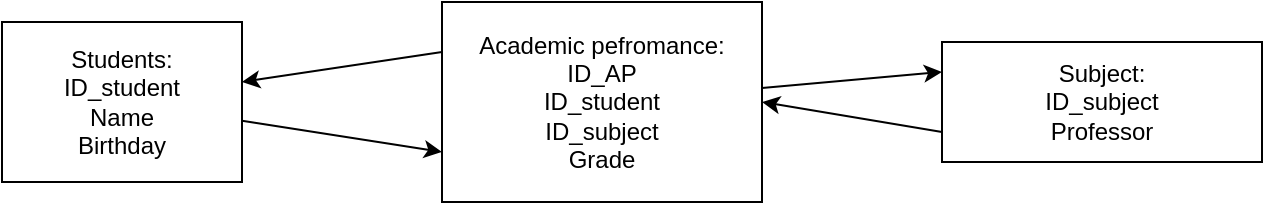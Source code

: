 <mxfile>
    <diagram id="vYfd8MGI5LXXHT4BN5bz" name="Page-1">
        <mxGraphModel dx="858" dy="513" grid="1" gridSize="10" guides="1" tooltips="1" connect="1" arrows="1" fold="1" page="1" pageScale="1" pageWidth="827" pageHeight="1169" math="0" shadow="0">
            <root>
                <mxCell id="0"/>
                <mxCell id="1" parent="0"/>
                <mxCell id="9" style="edgeStyle=none;html=1;entryX=0;entryY=0.75;entryDx=0;entryDy=0;" parent="1" source="2" target="3" edge="1">
                    <mxGeometry relative="1" as="geometry"/>
                </mxCell>
                <mxCell id="2" value="Students:&lt;br&gt;ID_student&lt;br&gt;Name&lt;br&gt;Birthday" style="whiteSpace=wrap;html=1;" parent="1" vertex="1">
                    <mxGeometry x="100" y="230" width="120" height="80" as="geometry"/>
                </mxCell>
                <mxCell id="8" style="edgeStyle=none;html=1;exitX=0;exitY=0.25;exitDx=0;exitDy=0;entryX=1;entryY=0.375;entryDx=0;entryDy=0;entryPerimeter=0;" parent="1" source="3" target="2" edge="1">
                    <mxGeometry relative="1" as="geometry"/>
                </mxCell>
                <mxCell id="17" style="edgeStyle=none;html=1;entryX=0;entryY=0.25;entryDx=0;entryDy=0;" parent="1" source="3" target="5" edge="1">
                    <mxGeometry relative="1" as="geometry"/>
                </mxCell>
                <mxCell id="3" value="Academic pefromance:&lt;br&gt;ID_AP&lt;br&gt;ID_student&lt;br&gt;ID_subject&lt;br&gt;Grade" style="whiteSpace=wrap;html=1;" parent="1" vertex="1">
                    <mxGeometry x="320" y="220" width="160" height="100" as="geometry"/>
                </mxCell>
                <mxCell id="16" style="edgeStyle=none;html=1;entryX=1;entryY=0.5;entryDx=0;entryDy=0;exitX=0;exitY=0.75;exitDx=0;exitDy=0;" parent="1" source="5" target="3" edge="1">
                    <mxGeometry relative="1" as="geometry"/>
                </mxCell>
                <mxCell id="5" value="Subject:&lt;br&gt;ID_subject&lt;br&gt;Professor" style="whiteSpace=wrap;html=1;" parent="1" vertex="1">
                    <mxGeometry x="570" y="240" width="160" height="60" as="geometry"/>
                </mxCell>
            </root>
        </mxGraphModel>
    </diagram>
</mxfile>